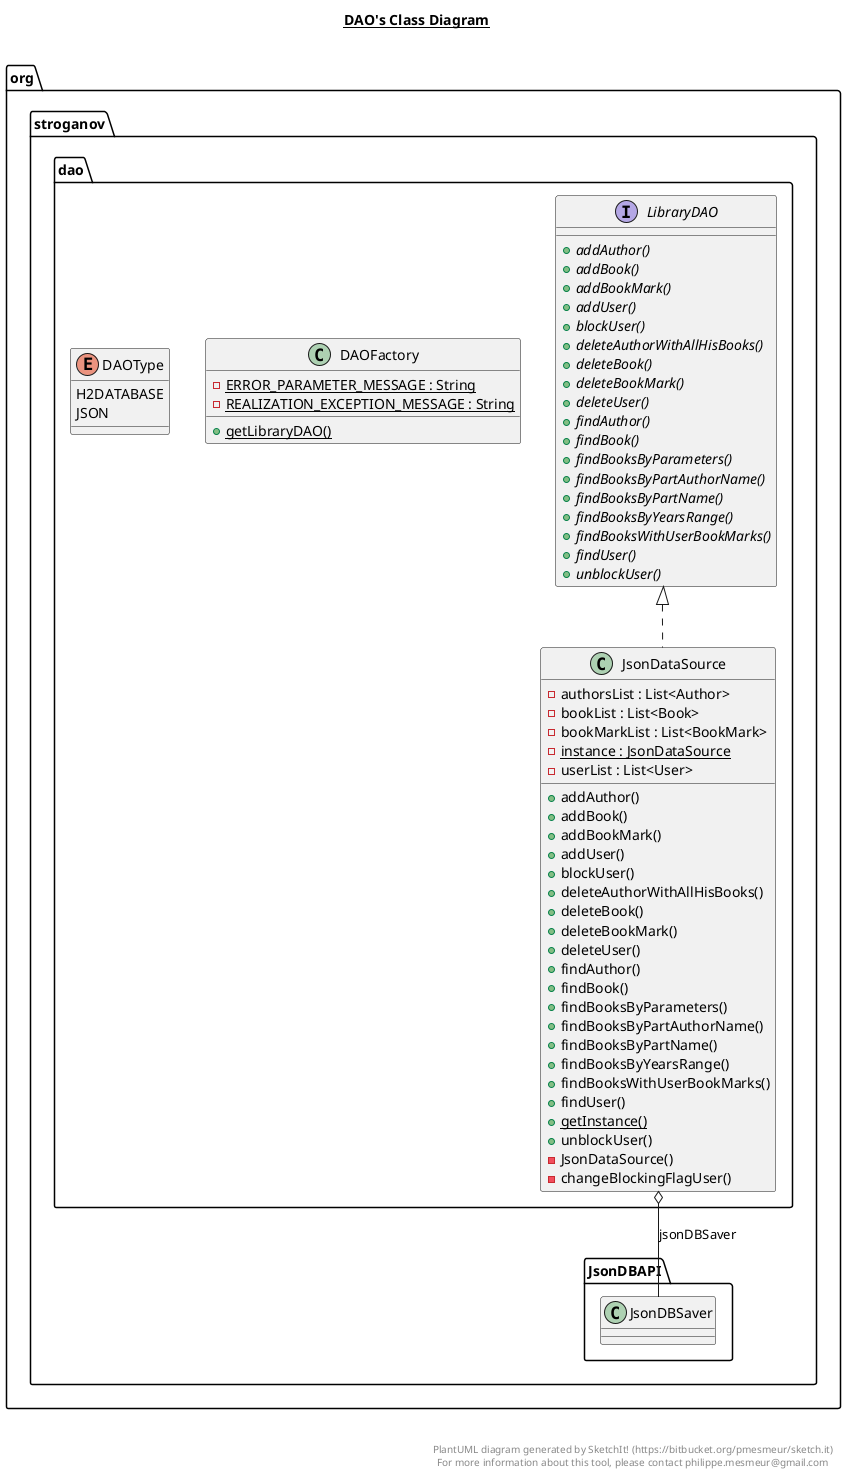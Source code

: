 @startuml

title __DAO's Class Diagram__\n

  namespace org.stroganov {
    namespace dao {
      class org.stroganov.dao.DAOFactory {
          {static} - ERROR_PARAMETER_MESSAGE : String
          {static} - REALIZATION_EXCEPTION_MESSAGE : String
          {static} + getLibraryDAO()
      }
    }
  }
  

  namespace org.stroganov {
    namespace dao {
      enum DAOType {
        H2DATABASE
        JSON
      }
    }
  }
  

  namespace org.stroganov {
    namespace dao {
      class org.stroganov.dao.JsonDataSource {
          - authorsList : List<Author>
          - bookList : List<Book>
          - bookMarkList : List<BookMark>
          {static} - instance : JsonDataSource
          - userList : List<User>
          + addAuthor()
          + addBook()
          + addBookMark()
          + addUser()
          + blockUser()
          + deleteAuthorWithAllHisBooks()
          + deleteBook()
          + deleteBookMark()
          + deleteUser()
          + findAuthor()
          + findBook()
          + findBooksByParameters()
          + findBooksByPartAuthorName()
          + findBooksByPartName()
          + findBooksByYearsRange()
          + findBooksWithUserBookMarks()
          + findUser()
          {static} + getInstance()
          + unblockUser()
          - JsonDataSource()
          - changeBlockingFlagUser()
      }
    }
  }
  

  namespace org.stroganov {
    namespace dao {
      interface org.stroganov.dao.LibraryDAO {
          {abstract} + addAuthor()
          {abstract} + addBook()
          {abstract} + addBookMark()
          {abstract} + addUser()
          {abstract} + blockUser()
          {abstract} + deleteAuthorWithAllHisBooks()
          {abstract} + deleteBook()
          {abstract} + deleteBookMark()
          {abstract} + deleteUser()
          {abstract} + findAuthor()
          {abstract} + findBook()
          {abstract} + findBooksByParameters()
          {abstract} + findBooksByPartAuthorName()
          {abstract} + findBooksByPartName()
          {abstract} + findBooksByYearsRange()
          {abstract} + findBooksWithUserBookMarks()
          {abstract} + findUser()
          {abstract} + unblockUser()
      }
    }
  }
  

  org.stroganov.dao.JsonDataSource .up.|> org.stroganov.dao.LibraryDAO
  org.stroganov.dao.JsonDataSource o-- org.stroganov.JsonDBAPI.JsonDBSaver : jsonDBSaver


right footer


PlantUML diagram generated by SketchIt! (https://bitbucket.org/pmesmeur/sketch.it)
For more information about this tool, please contact philippe.mesmeur@gmail.com
endfooter

@enduml
